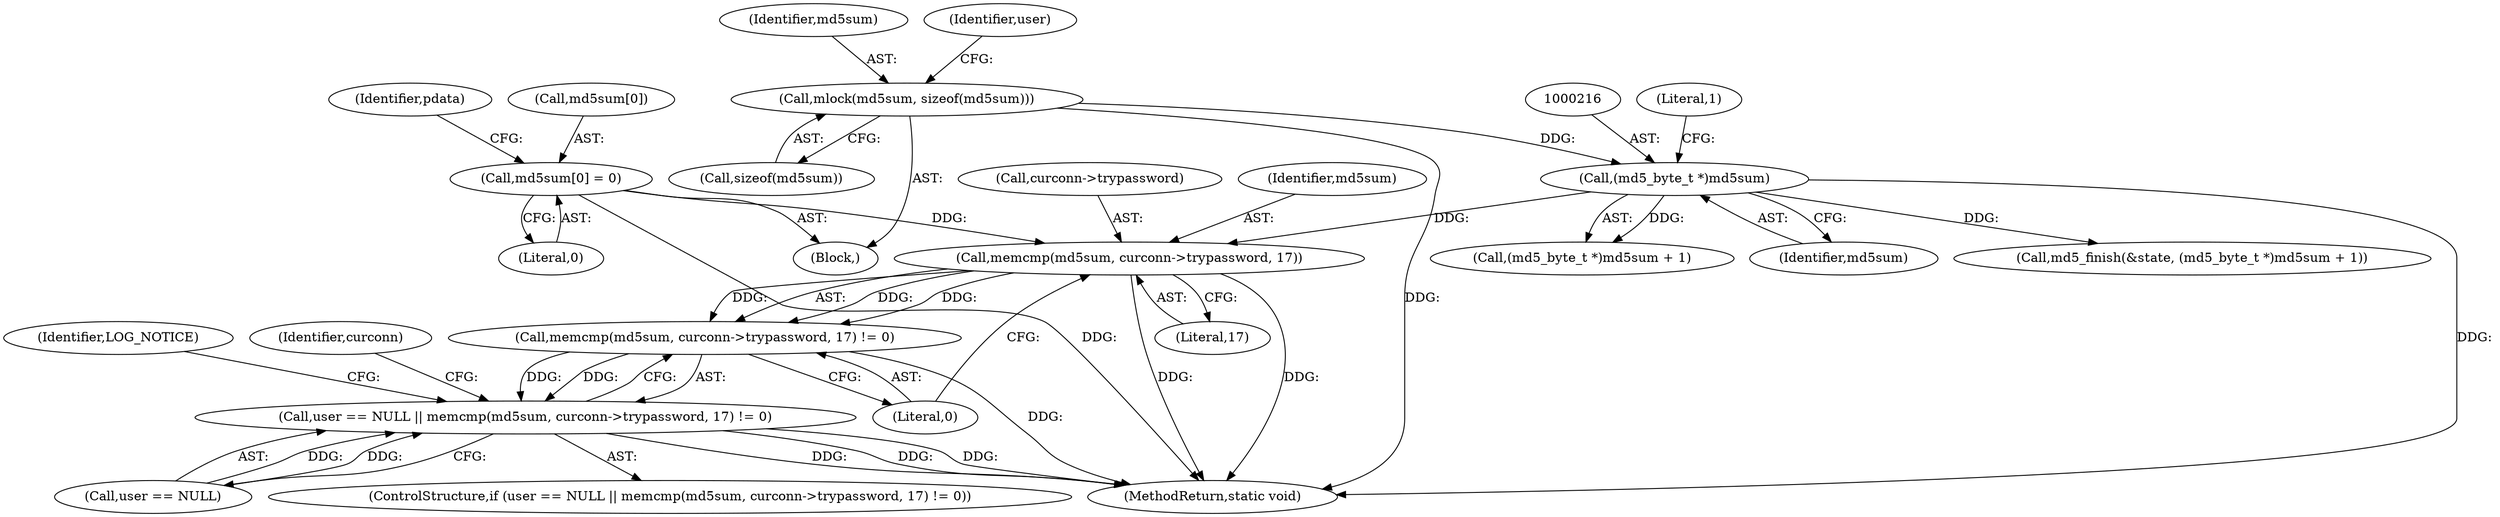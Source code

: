 digraph "0_MAC-Telnet_b69d11727d4f0f8cf719c79e3fb700f55ca03e9a_2@API" {
"1000268" [label="(Call,memcmp(md5sum, curconn->trypassword, 17))"];
"1000215" [label="(Call,(md5_byte_t *)md5sum)"];
"1000151" [label="(Call,mlock(md5sum, sizeof(md5sum)))"];
"1000219" [label="(Call,md5sum[0] = 0)"];
"1000267" [label="(Call,memcmp(md5sum, curconn->trypassword, 17) != 0)"];
"1000263" [label="(Call,user == NULL || memcmp(md5sum, curconn->trypassword, 17) != 0)"];
"1000226" [label="(Identifier,pdata)"];
"1000268" [label="(Call,memcmp(md5sum, curconn->trypassword, 17))"];
"1000274" [label="(Literal,0)"];
"1000277" [label="(Identifier,LOG_NOTICE)"];
"1000220" [label="(Call,md5sum[0])"];
"1000219" [label="(Call,md5sum[0] = 0)"];
"1000145" [label="(Block,)"];
"1000267" [label="(Call,memcmp(md5sum, curconn->trypassword, 17) != 0)"];
"1000151" [label="(Call,mlock(md5sum, sizeof(md5sum)))"];
"1000223" [label="(Literal,0)"];
"1000264" [label="(Call,user == NULL)"];
"1000270" [label="(Call,curconn->trypassword)"];
"1000693" [label="(MethodReturn,static void)"];
"1000262" [label="(ControlStructure,if (user == NULL || memcmp(md5sum, curconn->trypassword, 17) != 0))"];
"1000152" [label="(Identifier,md5sum)"];
"1000211" [label="(Call,md5_finish(&state, (md5_byte_t *)md5sum + 1))"];
"1000263" [label="(Call,user == NULL || memcmp(md5sum, curconn->trypassword, 17) != 0)"];
"1000269" [label="(Identifier,md5sum)"];
"1000294" [label="(Identifier,curconn)"];
"1000217" [label="(Identifier,md5sum)"];
"1000158" [label="(Identifier,user)"];
"1000273" [label="(Literal,17)"];
"1000218" [label="(Literal,1)"];
"1000214" [label="(Call,(md5_byte_t *)md5sum + 1)"];
"1000215" [label="(Call,(md5_byte_t *)md5sum)"];
"1000153" [label="(Call,sizeof(md5sum))"];
"1000268" -> "1000267"  [label="AST: "];
"1000268" -> "1000273"  [label="CFG: "];
"1000269" -> "1000268"  [label="AST: "];
"1000270" -> "1000268"  [label="AST: "];
"1000273" -> "1000268"  [label="AST: "];
"1000274" -> "1000268"  [label="CFG: "];
"1000268" -> "1000693"  [label="DDG: "];
"1000268" -> "1000693"  [label="DDG: "];
"1000268" -> "1000267"  [label="DDG: "];
"1000268" -> "1000267"  [label="DDG: "];
"1000268" -> "1000267"  [label="DDG: "];
"1000215" -> "1000268"  [label="DDG: "];
"1000219" -> "1000268"  [label="DDG: "];
"1000215" -> "1000214"  [label="AST: "];
"1000215" -> "1000217"  [label="CFG: "];
"1000216" -> "1000215"  [label="AST: "];
"1000217" -> "1000215"  [label="AST: "];
"1000218" -> "1000215"  [label="CFG: "];
"1000215" -> "1000693"  [label="DDG: "];
"1000215" -> "1000211"  [label="DDG: "];
"1000215" -> "1000214"  [label="DDG: "];
"1000151" -> "1000215"  [label="DDG: "];
"1000151" -> "1000145"  [label="AST: "];
"1000151" -> "1000153"  [label="CFG: "];
"1000152" -> "1000151"  [label="AST: "];
"1000153" -> "1000151"  [label="AST: "];
"1000158" -> "1000151"  [label="CFG: "];
"1000151" -> "1000693"  [label="DDG: "];
"1000219" -> "1000145"  [label="AST: "];
"1000219" -> "1000223"  [label="CFG: "];
"1000220" -> "1000219"  [label="AST: "];
"1000223" -> "1000219"  [label="AST: "];
"1000226" -> "1000219"  [label="CFG: "];
"1000219" -> "1000693"  [label="DDG: "];
"1000267" -> "1000263"  [label="AST: "];
"1000267" -> "1000274"  [label="CFG: "];
"1000274" -> "1000267"  [label="AST: "];
"1000263" -> "1000267"  [label="CFG: "];
"1000267" -> "1000693"  [label="DDG: "];
"1000267" -> "1000263"  [label="DDG: "];
"1000267" -> "1000263"  [label="DDG: "];
"1000263" -> "1000262"  [label="AST: "];
"1000263" -> "1000264"  [label="CFG: "];
"1000264" -> "1000263"  [label="AST: "];
"1000277" -> "1000263"  [label="CFG: "];
"1000294" -> "1000263"  [label="CFG: "];
"1000263" -> "1000693"  [label="DDG: "];
"1000263" -> "1000693"  [label="DDG: "];
"1000263" -> "1000693"  [label="DDG: "];
"1000264" -> "1000263"  [label="DDG: "];
"1000264" -> "1000263"  [label="DDG: "];
}
